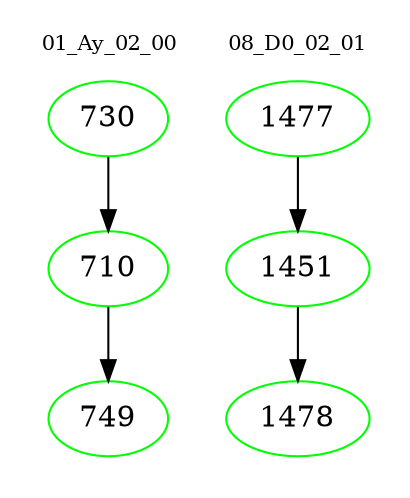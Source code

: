 digraph{
subgraph cluster_0 {
color = white
label = "01_Ay_02_00";
fontsize=10;
T0_730 [label="730", color="green"]
T0_730 -> T0_710 [color="black"]
T0_710 [label="710", color="green"]
T0_710 -> T0_749 [color="black"]
T0_749 [label="749", color="green"]
}
subgraph cluster_1 {
color = white
label = "08_D0_02_01";
fontsize=10;
T1_1477 [label="1477", color="green"]
T1_1477 -> T1_1451 [color="black"]
T1_1451 [label="1451", color="green"]
T1_1451 -> T1_1478 [color="black"]
T1_1478 [label="1478", color="green"]
}
}

